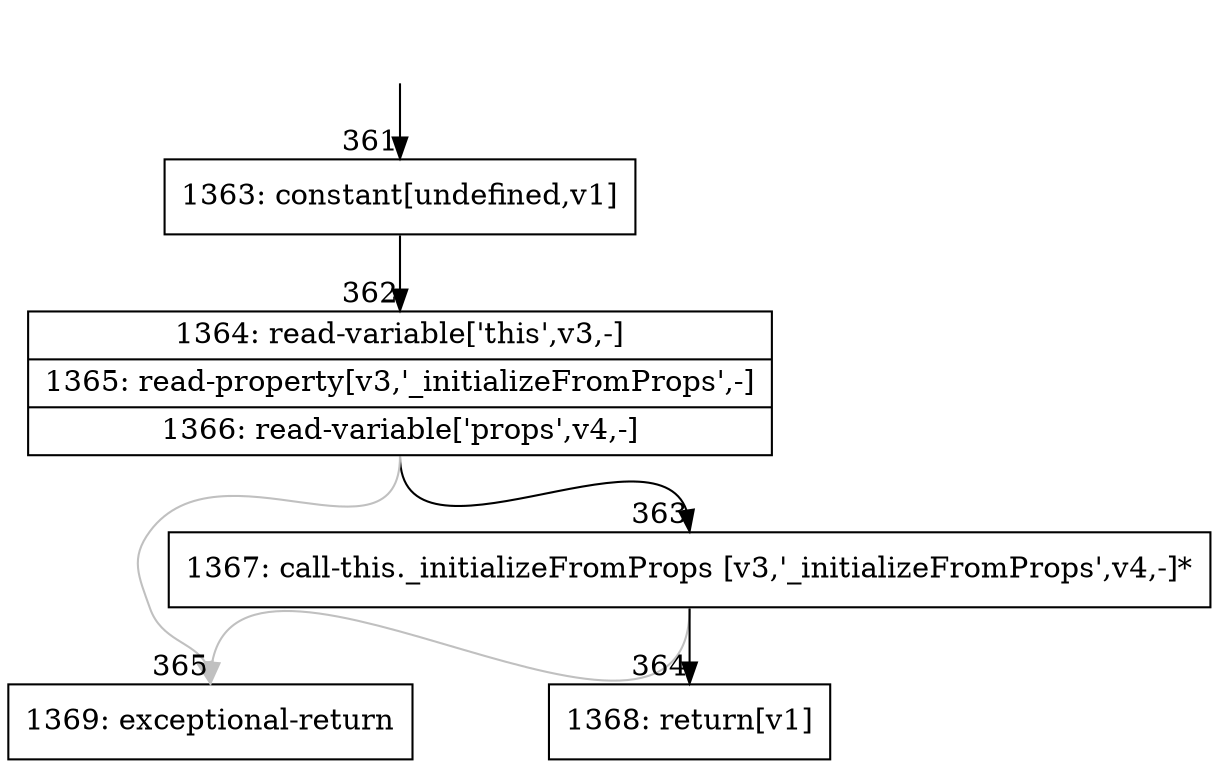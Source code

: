 digraph {
rankdir="TD"
BB_entry38[shape=none,label=""];
BB_entry38 -> BB361 [tailport=s, headport=n, headlabel="    361"]
BB361 [shape=record label="{1363: constant[undefined,v1]}" ] 
BB361 -> BB362 [tailport=s, headport=n, headlabel="      362"]
BB362 [shape=record label="{1364: read-variable['this',v3,-]|1365: read-property[v3,'_initializeFromProps',-]|1366: read-variable['props',v4,-]}" ] 
BB362 -> BB363 [tailport=s, headport=n, headlabel="      363"]
BB362 -> BB365 [tailport=s, headport=n, color=gray, headlabel="      365"]
BB363 [shape=record label="{1367: call-this._initializeFromProps [v3,'_initializeFromProps',v4,-]*}" ] 
BB363 -> BB364 [tailport=s, headport=n, headlabel="      364"]
BB363 -> BB365 [tailport=s, headport=n, color=gray]
BB364 [shape=record label="{1368: return[v1]}" ] 
BB365 [shape=record label="{1369: exceptional-return}" ] 
//#$~ 386
}
